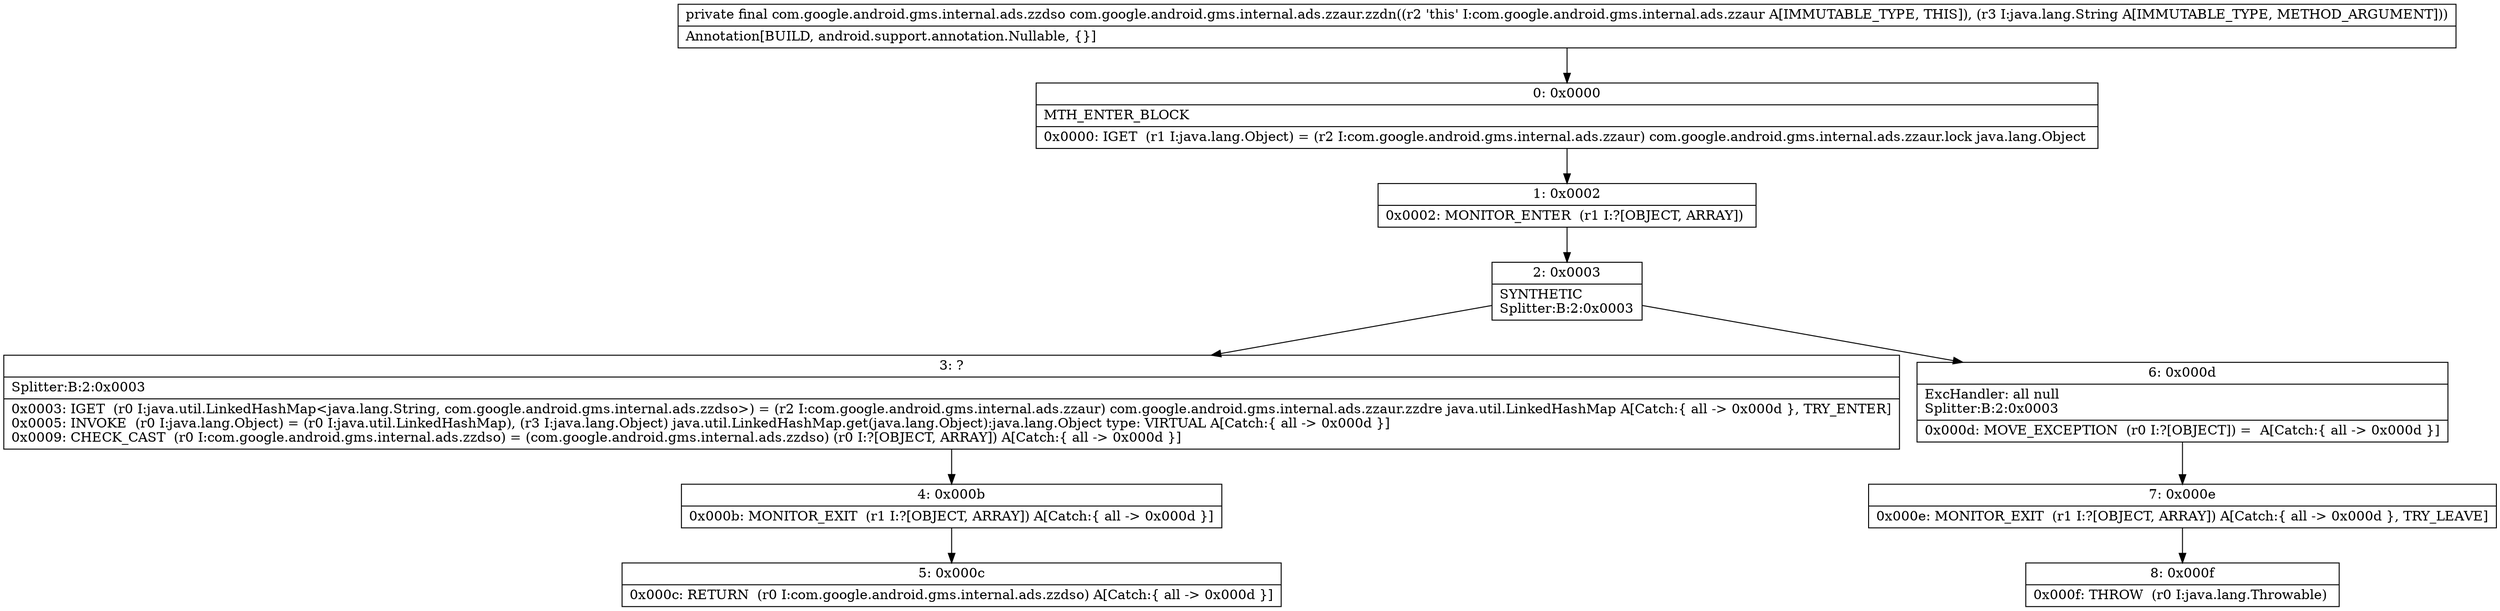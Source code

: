 digraph "CFG forcom.google.android.gms.internal.ads.zzaur.zzdn(Ljava\/lang\/String;)Lcom\/google\/android\/gms\/internal\/ads\/zzdso;" {
Node_0 [shape=record,label="{0\:\ 0x0000|MTH_ENTER_BLOCK\l|0x0000: IGET  (r1 I:java.lang.Object) = (r2 I:com.google.android.gms.internal.ads.zzaur) com.google.android.gms.internal.ads.zzaur.lock java.lang.Object \l}"];
Node_1 [shape=record,label="{1\:\ 0x0002|0x0002: MONITOR_ENTER  (r1 I:?[OBJECT, ARRAY]) \l}"];
Node_2 [shape=record,label="{2\:\ 0x0003|SYNTHETIC\lSplitter:B:2:0x0003\l}"];
Node_3 [shape=record,label="{3\:\ ?|Splitter:B:2:0x0003\l|0x0003: IGET  (r0 I:java.util.LinkedHashMap\<java.lang.String, com.google.android.gms.internal.ads.zzdso\>) = (r2 I:com.google.android.gms.internal.ads.zzaur) com.google.android.gms.internal.ads.zzaur.zzdre java.util.LinkedHashMap A[Catch:\{ all \-\> 0x000d \}, TRY_ENTER]\l0x0005: INVOKE  (r0 I:java.lang.Object) = (r0 I:java.util.LinkedHashMap), (r3 I:java.lang.Object) java.util.LinkedHashMap.get(java.lang.Object):java.lang.Object type: VIRTUAL A[Catch:\{ all \-\> 0x000d \}]\l0x0009: CHECK_CAST  (r0 I:com.google.android.gms.internal.ads.zzdso) = (com.google.android.gms.internal.ads.zzdso) (r0 I:?[OBJECT, ARRAY]) A[Catch:\{ all \-\> 0x000d \}]\l}"];
Node_4 [shape=record,label="{4\:\ 0x000b|0x000b: MONITOR_EXIT  (r1 I:?[OBJECT, ARRAY]) A[Catch:\{ all \-\> 0x000d \}]\l}"];
Node_5 [shape=record,label="{5\:\ 0x000c|0x000c: RETURN  (r0 I:com.google.android.gms.internal.ads.zzdso) A[Catch:\{ all \-\> 0x000d \}]\l}"];
Node_6 [shape=record,label="{6\:\ 0x000d|ExcHandler: all null\lSplitter:B:2:0x0003\l|0x000d: MOVE_EXCEPTION  (r0 I:?[OBJECT]) =  A[Catch:\{ all \-\> 0x000d \}]\l}"];
Node_7 [shape=record,label="{7\:\ 0x000e|0x000e: MONITOR_EXIT  (r1 I:?[OBJECT, ARRAY]) A[Catch:\{ all \-\> 0x000d \}, TRY_LEAVE]\l}"];
Node_8 [shape=record,label="{8\:\ 0x000f|0x000f: THROW  (r0 I:java.lang.Throwable) \l}"];
MethodNode[shape=record,label="{private final com.google.android.gms.internal.ads.zzdso com.google.android.gms.internal.ads.zzaur.zzdn((r2 'this' I:com.google.android.gms.internal.ads.zzaur A[IMMUTABLE_TYPE, THIS]), (r3 I:java.lang.String A[IMMUTABLE_TYPE, METHOD_ARGUMENT]))  | Annotation[BUILD, android.support.annotation.Nullable, \{\}]\l}"];
MethodNode -> Node_0;
Node_0 -> Node_1;
Node_1 -> Node_2;
Node_2 -> Node_3;
Node_2 -> Node_6;
Node_3 -> Node_4;
Node_4 -> Node_5;
Node_6 -> Node_7;
Node_7 -> Node_8;
}

